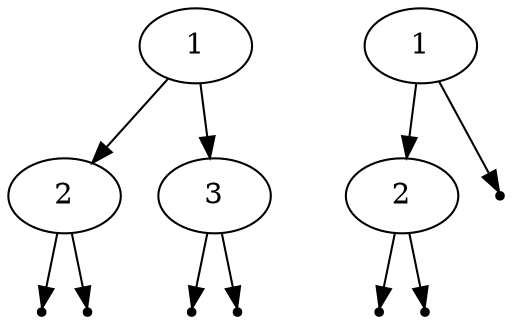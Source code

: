 digraph g
{ 
A_0x55b6a95f26d0 [label=<1>]
A_0x55b6a95f26f0 [label=<2>]
A_null_0 [shape=point]
A_0x55b6a95f26f0->A_null_0
A_null_1 [shape=point]
A_0x55b6a95f26f0->A_null_1
A_0x55b6a95f26d0->A_0x55b6a95f26f0
A_0x55b6a95f2710 [label=<3>]
A_null_2 [shape=point]
A_0x55b6a95f2710->A_null_2
A_null_3 [shape=point]
A_0x55b6a95f2710->A_null_3
A_0x55b6a95f26d0->A_0x55b6a95f2710
B_0x55b6a95f2730 [label=<1>]
B_0x55b6a95f2750 [label=<2>]
B_null_4 [shape=point]
B_0x55b6a95f2750->B_null_4
B_null_5 [shape=point]
B_0x55b6a95f2750->B_null_5
B_0x55b6a95f2730->B_0x55b6a95f2750
B_null_6 [shape=point]
B_0x55b6a95f2730->B_null_6
}
